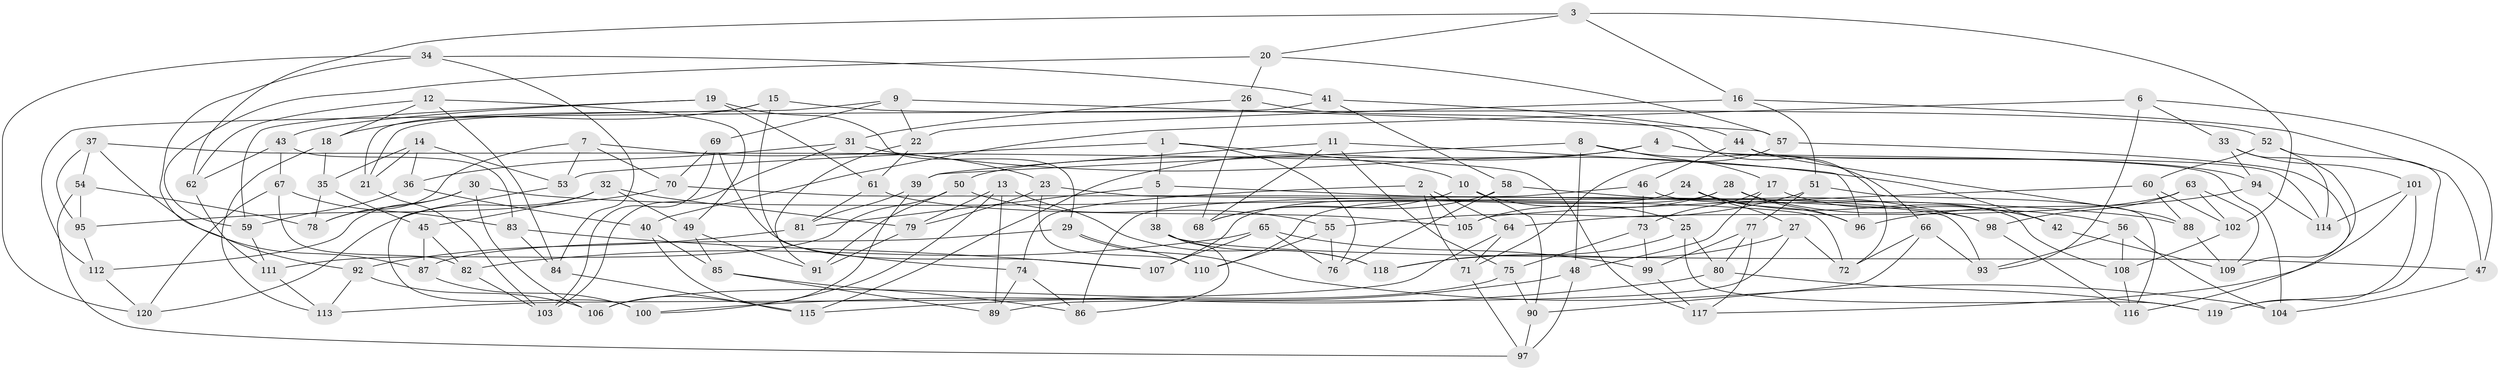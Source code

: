 // coarse degree distribution, {6: 0.48, 4: 0.41333333333333333, 5: 0.09333333333333334, 3: 0.013333333333333334}
// Generated by graph-tools (version 1.1) at 2025/24/03/03/25 07:24:28]
// undirected, 120 vertices, 240 edges
graph export_dot {
graph [start="1"]
  node [color=gray90,style=filled];
  1;
  2;
  3;
  4;
  5;
  6;
  7;
  8;
  9;
  10;
  11;
  12;
  13;
  14;
  15;
  16;
  17;
  18;
  19;
  20;
  21;
  22;
  23;
  24;
  25;
  26;
  27;
  28;
  29;
  30;
  31;
  32;
  33;
  34;
  35;
  36;
  37;
  38;
  39;
  40;
  41;
  42;
  43;
  44;
  45;
  46;
  47;
  48;
  49;
  50;
  51;
  52;
  53;
  54;
  55;
  56;
  57;
  58;
  59;
  60;
  61;
  62;
  63;
  64;
  65;
  66;
  67;
  68;
  69;
  70;
  71;
  72;
  73;
  74;
  75;
  76;
  77;
  78;
  79;
  80;
  81;
  82;
  83;
  84;
  85;
  86;
  87;
  88;
  89;
  90;
  91;
  92;
  93;
  94;
  95;
  96;
  97;
  98;
  99;
  100;
  101;
  102;
  103;
  104;
  105;
  106;
  107;
  108;
  109;
  110;
  111;
  112;
  113;
  114;
  115;
  116;
  117;
  118;
  119;
  120;
  1 -- 5;
  1 -- 76;
  1 -- 10;
  1 -- 53;
  2 -- 64;
  2 -- 105;
  2 -- 74;
  2 -- 71;
  3 -- 20;
  3 -- 16;
  3 -- 62;
  3 -- 102;
  4 -- 104;
  4 -- 94;
  4 -- 115;
  4 -- 50;
  5 -- 81;
  5 -- 98;
  5 -- 38;
  6 -- 33;
  6 -- 47;
  6 -- 40;
  6 -- 93;
  7 -- 78;
  7 -- 53;
  7 -- 70;
  7 -- 23;
  8 -- 66;
  8 -- 48;
  8 -- 17;
  8 -- 39;
  9 -- 57;
  9 -- 21;
  9 -- 22;
  9 -- 69;
  10 -- 90;
  10 -- 68;
  10 -- 25;
  11 -- 39;
  11 -- 75;
  11 -- 96;
  11 -- 68;
  12 -- 49;
  12 -- 84;
  12 -- 18;
  12 -- 62;
  13 -- 118;
  13 -- 79;
  13 -- 100;
  13 -- 89;
  14 -- 35;
  14 -- 36;
  14 -- 21;
  14 -- 53;
  15 -- 52;
  15 -- 21;
  15 -- 18;
  15 -- 74;
  16 -- 51;
  16 -- 47;
  16 -- 22;
  17 -- 42;
  17 -- 73;
  17 -- 48;
  18 -- 35;
  18 -- 113;
  19 -- 61;
  19 -- 59;
  19 -- 29;
  19 -- 43;
  20 -- 57;
  20 -- 59;
  20 -- 26;
  21 -- 103;
  22 -- 91;
  22 -- 61;
  23 -- 72;
  23 -- 79;
  23 -- 110;
  24 -- 107;
  24 -- 42;
  24 -- 96;
  24 -- 27;
  25 -- 119;
  25 -- 118;
  25 -- 80;
  26 -- 68;
  26 -- 31;
  26 -- 72;
  27 -- 72;
  27 -- 118;
  27 -- 89;
  28 -- 96;
  28 -- 110;
  28 -- 56;
  28 -- 105;
  29 -- 87;
  29 -- 104;
  29 -- 110;
  30 -- 106;
  30 -- 78;
  30 -- 112;
  30 -- 88;
  31 -- 42;
  31 -- 36;
  31 -- 103;
  32 -- 45;
  32 -- 49;
  32 -- 79;
  32 -- 120;
  33 -- 94;
  33 -- 101;
  33 -- 114;
  34 -- 84;
  34 -- 41;
  34 -- 92;
  34 -- 120;
  35 -- 45;
  35 -- 78;
  36 -- 59;
  36 -- 40;
  37 -- 87;
  37 -- 95;
  37 -- 117;
  37 -- 54;
  38 -- 86;
  38 -- 118;
  38 -- 47;
  39 -- 106;
  39 -- 81;
  40 -- 85;
  40 -- 115;
  41 -- 112;
  41 -- 44;
  41 -- 58;
  42 -- 109;
  43 -- 62;
  43 -- 67;
  43 -- 83;
  44 -- 88;
  44 -- 114;
  44 -- 46;
  45 -- 82;
  45 -- 87;
  46 -- 108;
  46 -- 73;
  46 -- 86;
  47 -- 104;
  48 -- 97;
  48 -- 115;
  49 -- 85;
  49 -- 91;
  50 -- 91;
  50 -- 55;
  50 -- 111;
  51 -- 116;
  51 -- 77;
  51 -- 55;
  52 -- 109;
  52 -- 60;
  52 -- 119;
  53 -- 100;
  54 -- 97;
  54 -- 78;
  54 -- 95;
  55 -- 76;
  55 -- 110;
  56 -- 104;
  56 -- 108;
  56 -- 93;
  57 -- 71;
  57 -- 116;
  58 -- 68;
  58 -- 76;
  58 -- 98;
  59 -- 111;
  60 -- 88;
  60 -- 102;
  60 -- 105;
  61 -- 105;
  61 -- 81;
  62 -- 111;
  63 -- 109;
  63 -- 64;
  63 -- 98;
  63 -- 102;
  64 -- 71;
  64 -- 113;
  65 -- 107;
  65 -- 99;
  65 -- 82;
  65 -- 76;
  66 -- 72;
  66 -- 93;
  66 -- 90;
  67 -- 120;
  67 -- 82;
  67 -- 83;
  69 -- 70;
  69 -- 103;
  69 -- 107;
  70 -- 95;
  70 -- 93;
  71 -- 97;
  73 -- 75;
  73 -- 99;
  74 -- 86;
  74 -- 89;
  75 -- 106;
  75 -- 90;
  77 -- 117;
  77 -- 80;
  77 -- 99;
  79 -- 91;
  80 -- 100;
  80 -- 119;
  81 -- 92;
  82 -- 103;
  83 -- 84;
  83 -- 107;
  84 -- 115;
  85 -- 89;
  85 -- 86;
  87 -- 100;
  88 -- 109;
  90 -- 97;
  92 -- 113;
  92 -- 106;
  94 -- 96;
  94 -- 114;
  95 -- 112;
  98 -- 116;
  99 -- 117;
  101 -- 119;
  101 -- 117;
  101 -- 114;
  102 -- 108;
  108 -- 116;
  111 -- 113;
  112 -- 120;
}
